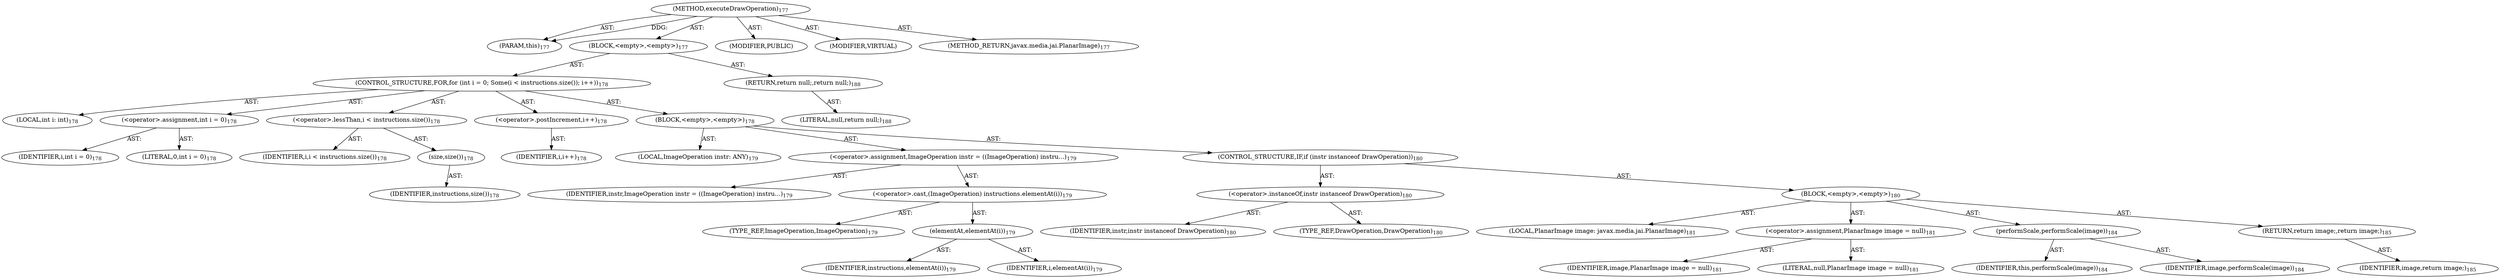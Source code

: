 digraph "executeDrawOperation" {  
"111669149705" [label = <(METHOD,executeDrawOperation)<SUB>177</SUB>> ]
"115964116994" [label = <(PARAM,this)<SUB>177</SUB>> ]
"25769803804" [label = <(BLOCK,&lt;empty&gt;,&lt;empty&gt;)<SUB>177</SUB>> ]
"47244640273" [label = <(CONTROL_STRUCTURE,FOR,for (int i = 0; Some(i &lt; instructions.size()); i++))<SUB>178</SUB>> ]
"94489280524" [label = <(LOCAL,int i: int)<SUB>178</SUB>> ]
"30064771181" [label = <(&lt;operator&gt;.assignment,int i = 0)<SUB>178</SUB>> ]
"68719476839" [label = <(IDENTIFIER,i,int i = 0)<SUB>178</SUB>> ]
"90194313246" [label = <(LITERAL,0,int i = 0)<SUB>178</SUB>> ]
"30064771182" [label = <(&lt;operator&gt;.lessThan,i &lt; instructions.size())<SUB>178</SUB>> ]
"68719476840" [label = <(IDENTIFIER,i,i &lt; instructions.size())<SUB>178</SUB>> ]
"30064771183" [label = <(size,size())<SUB>178</SUB>> ]
"68719476841" [label = <(IDENTIFIER,instructions,size())<SUB>178</SUB>> ]
"30064771184" [label = <(&lt;operator&gt;.postIncrement,i++)<SUB>178</SUB>> ]
"68719476842" [label = <(IDENTIFIER,i,i++)<SUB>178</SUB>> ]
"25769803805" [label = <(BLOCK,&lt;empty&gt;,&lt;empty&gt;)<SUB>178</SUB>> ]
"94489280525" [label = <(LOCAL,ImageOperation instr: ANY)<SUB>179</SUB>> ]
"30064771185" [label = <(&lt;operator&gt;.assignment,ImageOperation instr = ((ImageOperation) instru...)<SUB>179</SUB>> ]
"68719476843" [label = <(IDENTIFIER,instr,ImageOperation instr = ((ImageOperation) instru...)<SUB>179</SUB>> ]
"30064771186" [label = <(&lt;operator&gt;.cast,(ImageOperation) instructions.elementAt(i))<SUB>179</SUB>> ]
"180388626436" [label = <(TYPE_REF,ImageOperation,ImageOperation)<SUB>179</SUB>> ]
"30064771187" [label = <(elementAt,elementAt(i))<SUB>179</SUB>> ]
"68719476844" [label = <(IDENTIFIER,instructions,elementAt(i))<SUB>179</SUB>> ]
"68719476845" [label = <(IDENTIFIER,i,elementAt(i))<SUB>179</SUB>> ]
"47244640274" [label = <(CONTROL_STRUCTURE,IF,if (instr instanceof DrawOperation))<SUB>180</SUB>> ]
"30064771188" [label = <(&lt;operator&gt;.instanceOf,instr instanceof DrawOperation)<SUB>180</SUB>> ]
"68719476846" [label = <(IDENTIFIER,instr,instr instanceof DrawOperation)<SUB>180</SUB>> ]
"180388626437" [label = <(TYPE_REF,DrawOperation,DrawOperation)<SUB>180</SUB>> ]
"25769803806" [label = <(BLOCK,&lt;empty&gt;,&lt;empty&gt;)<SUB>180</SUB>> ]
"94489280526" [label = <(LOCAL,PlanarImage image: javax.media.jai.PlanarImage)<SUB>181</SUB>> ]
"30064771189" [label = <(&lt;operator&gt;.assignment,PlanarImage image = null)<SUB>181</SUB>> ]
"68719476847" [label = <(IDENTIFIER,image,PlanarImage image = null)<SUB>181</SUB>> ]
"90194313247" [label = <(LITERAL,null,PlanarImage image = null)<SUB>181</SUB>> ]
"30064771190" [label = <(performScale,performScale(image))<SUB>184</SUB>> ]
"68719476741" [label = <(IDENTIFIER,this,performScale(image))<SUB>184</SUB>> ]
"68719476848" [label = <(IDENTIFIER,image,performScale(image))<SUB>184</SUB>> ]
"146028888072" [label = <(RETURN,return image;,return image;)<SUB>185</SUB>> ]
"68719476849" [label = <(IDENTIFIER,image,return image;)<SUB>185</SUB>> ]
"146028888073" [label = <(RETURN,return null;,return null;)<SUB>188</SUB>> ]
"90194313248" [label = <(LITERAL,null,return null;)<SUB>188</SUB>> ]
"133143986200" [label = <(MODIFIER,PUBLIC)> ]
"133143986201" [label = <(MODIFIER,VIRTUAL)> ]
"128849018889" [label = <(METHOD_RETURN,javax.media.jai.PlanarImage)<SUB>177</SUB>> ]
  "111669149705" -> "115964116994"  [ label = "AST: "] 
  "111669149705" -> "25769803804"  [ label = "AST: "] 
  "111669149705" -> "133143986200"  [ label = "AST: "] 
  "111669149705" -> "133143986201"  [ label = "AST: "] 
  "111669149705" -> "128849018889"  [ label = "AST: "] 
  "25769803804" -> "47244640273"  [ label = "AST: "] 
  "25769803804" -> "146028888073"  [ label = "AST: "] 
  "47244640273" -> "94489280524"  [ label = "AST: "] 
  "47244640273" -> "30064771181"  [ label = "AST: "] 
  "47244640273" -> "30064771182"  [ label = "AST: "] 
  "47244640273" -> "30064771184"  [ label = "AST: "] 
  "47244640273" -> "25769803805"  [ label = "AST: "] 
  "30064771181" -> "68719476839"  [ label = "AST: "] 
  "30064771181" -> "90194313246"  [ label = "AST: "] 
  "30064771182" -> "68719476840"  [ label = "AST: "] 
  "30064771182" -> "30064771183"  [ label = "AST: "] 
  "30064771183" -> "68719476841"  [ label = "AST: "] 
  "30064771184" -> "68719476842"  [ label = "AST: "] 
  "25769803805" -> "94489280525"  [ label = "AST: "] 
  "25769803805" -> "30064771185"  [ label = "AST: "] 
  "25769803805" -> "47244640274"  [ label = "AST: "] 
  "30064771185" -> "68719476843"  [ label = "AST: "] 
  "30064771185" -> "30064771186"  [ label = "AST: "] 
  "30064771186" -> "180388626436"  [ label = "AST: "] 
  "30064771186" -> "30064771187"  [ label = "AST: "] 
  "30064771187" -> "68719476844"  [ label = "AST: "] 
  "30064771187" -> "68719476845"  [ label = "AST: "] 
  "47244640274" -> "30064771188"  [ label = "AST: "] 
  "47244640274" -> "25769803806"  [ label = "AST: "] 
  "30064771188" -> "68719476846"  [ label = "AST: "] 
  "30064771188" -> "180388626437"  [ label = "AST: "] 
  "25769803806" -> "94489280526"  [ label = "AST: "] 
  "25769803806" -> "30064771189"  [ label = "AST: "] 
  "25769803806" -> "30064771190"  [ label = "AST: "] 
  "25769803806" -> "146028888072"  [ label = "AST: "] 
  "30064771189" -> "68719476847"  [ label = "AST: "] 
  "30064771189" -> "90194313247"  [ label = "AST: "] 
  "30064771190" -> "68719476741"  [ label = "AST: "] 
  "30064771190" -> "68719476848"  [ label = "AST: "] 
  "146028888072" -> "68719476849"  [ label = "AST: "] 
  "146028888073" -> "90194313248"  [ label = "AST: "] 
  "111669149705" -> "115964116994"  [ label = "DDG: "] 
}
